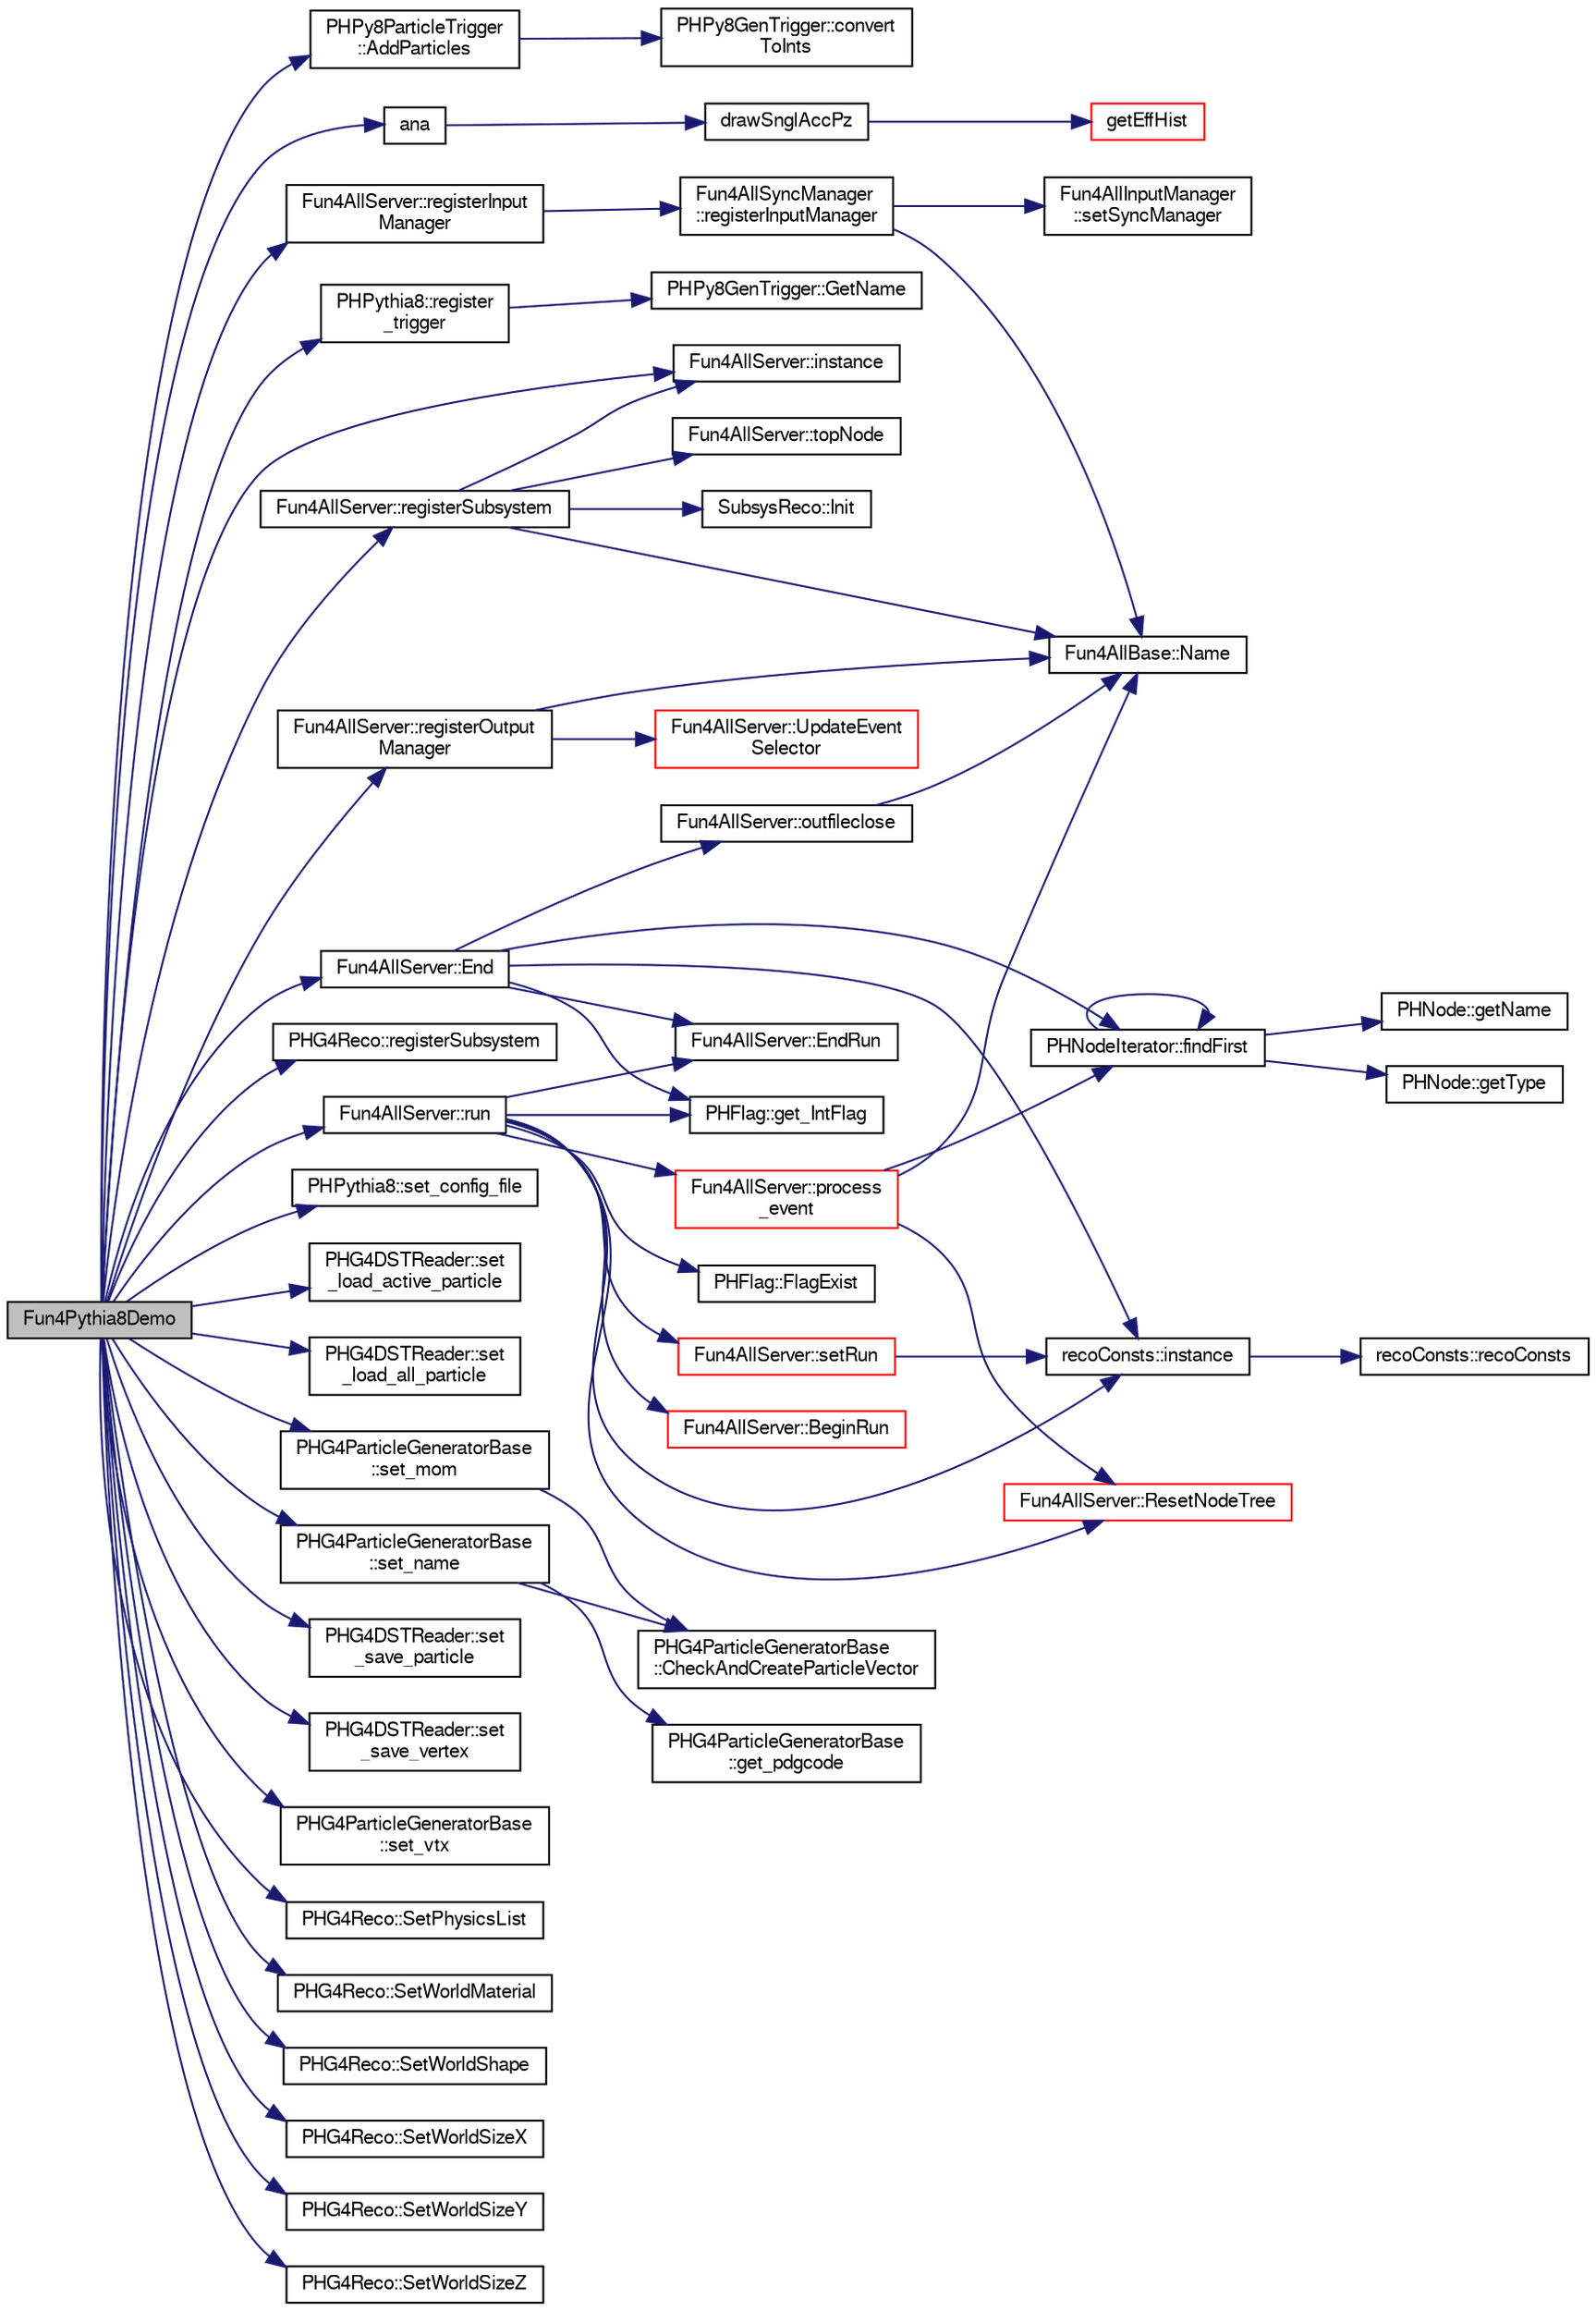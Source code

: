 digraph "Fun4Pythia8Demo"
{
  bgcolor="transparent";
  edge [fontname="FreeSans",fontsize="10",labelfontname="FreeSans",labelfontsize="10"];
  node [fontname="FreeSans",fontsize="10",shape=record];
  rankdir="LR";
  Node1 [label="Fun4Pythia8Demo",height=0.2,width=0.4,color="black", fillcolor="grey75", style="filled" fontcolor="black"];
  Node1 -> Node2 [color="midnightblue",fontsize="10",style="solid",fontname="FreeSans"];
  Node2 [label="PHPy8ParticleTrigger\l::AddParticles",height=0.2,width=0.4,color="black",URL="$d9/d8b/classPHPy8ParticleTrigger.html#a93f262d68f8d06ba477f362ba5c9ba66"];
  Node2 -> Node3 [color="midnightblue",fontsize="10",style="solid",fontname="FreeSans"];
  Node3 [label="PHPy8GenTrigger::convert\lToInts",height=0.2,width=0.4,color="black",URL="$db/df0/classPHPy8GenTrigger.html#a32596d7fc7198f1eff96d1683ba8ab99"];
  Node1 -> Node4 [color="midnightblue",fontsize="10",style="solid",fontname="FreeSans"];
  Node4 [label="ana",height=0.2,width=0.4,color="black",URL="$d5/de9/E1039Shielding_2ana_8C.html#a24b637aefa84c667b63905e9be5a8f69"];
  Node4 -> Node5 [color="midnightblue",fontsize="10",style="solid",fontname="FreeSans"];
  Node5 [label="drawSnglAccPz",height=0.2,width=0.4,color="black",URL="$d5/de9/E1039Shielding_2ana_8C.html#a4770f9752bd2f6c264c3a5f0e5f07bf3"];
  Node5 -> Node6 [color="midnightblue",fontsize="10",style="solid",fontname="FreeSans"];
  Node6 [label="getEffHist",height=0.2,width=0.4,color="red",URL="$d5/de9/E1039Shielding_2ana_8C.html#a68f99920be96fd675894490fd64e9a37"];
  Node1 -> Node7 [color="midnightblue",fontsize="10",style="solid",fontname="FreeSans"];
  Node7 [label="Fun4AllServer::End",height=0.2,width=0.4,color="black",URL="$da/d29/classFun4AllServer.html#ab7263450319ca1d5029209fde26a7af8"];
  Node7 -> Node8 [color="midnightblue",fontsize="10",style="solid",fontname="FreeSans"];
  Node8 [label="recoConsts::instance",height=0.2,width=0.4,color="black",URL="$d8/d14/classrecoConsts.html#ae69a5c29a7199ba16d0e537158618802"];
  Node8 -> Node9 [color="midnightblue",fontsize="10",style="solid",fontname="FreeSans"];
  Node9 [label="recoConsts::recoConsts",height=0.2,width=0.4,color="black",URL="$d8/d14/classrecoConsts.html#ae882d6adc62f783ec78114fe3dee3c24"];
  Node7 -> Node10 [color="midnightblue",fontsize="10",style="solid",fontname="FreeSans"];
  Node10 [label="Fun4AllServer::EndRun",height=0.2,width=0.4,color="black",URL="$da/d29/classFun4AllServer.html#a53b1b6b338aa36891f2690a188920980"];
  Node7 -> Node11 [color="midnightblue",fontsize="10",style="solid",fontname="FreeSans"];
  Node11 [label="PHFlag::get_IntFlag",height=0.2,width=0.4,color="black",URL="$d1/da8/classPHFlag.html#a07899067141a5f12333cc37183caddc8"];
  Node7 -> Node12 [color="midnightblue",fontsize="10",style="solid",fontname="FreeSans"];
  Node12 [label="PHNodeIterator::findFirst",height=0.2,width=0.4,color="black",URL="$d5/d07/classPHNodeIterator.html#aea98bf8619af59b1212a94fb32106baa"];
  Node12 -> Node13 [color="midnightblue",fontsize="10",style="solid",fontname="FreeSans"];
  Node13 [label="PHNode::getType",height=0.2,width=0.4,color="black",URL="$dc/d82/classPHNode.html#a4ab1f90aed955a652813bfe377087bda"];
  Node12 -> Node14 [color="midnightblue",fontsize="10",style="solid",fontname="FreeSans"];
  Node14 [label="PHNode::getName",height=0.2,width=0.4,color="black",URL="$dc/d82/classPHNode.html#aca3576f926a4401eddc3d88bf0ce0de3"];
  Node12 -> Node12 [color="midnightblue",fontsize="10",style="solid",fontname="FreeSans"];
  Node7 -> Node15 [color="midnightblue",fontsize="10",style="solid",fontname="FreeSans"];
  Node15 [label="Fun4AllServer::outfileclose",height=0.2,width=0.4,color="black",URL="$da/d29/classFun4AllServer.html#a6f2074f451d0c0c1b4a802edde5ffb94"];
  Node15 -> Node16 [color="midnightblue",fontsize="10",style="solid",fontname="FreeSans"];
  Node16 [label="Fun4AllBase::Name",height=0.2,width=0.4,color="black",URL="$d5/dec/classFun4AllBase.html#a41f9ac377743d046f590617fd6f4f0ed",tooltip="Returns the name of this module. "];
  Node1 -> Node17 [color="midnightblue",fontsize="10",style="solid",fontname="FreeSans"];
  Node17 [label="Fun4AllServer::instance",height=0.2,width=0.4,color="black",URL="$da/d29/classFun4AllServer.html#a3e55156f91b2c94bb6c4ef33ffce587a"];
  Node1 -> Node18 [color="midnightblue",fontsize="10",style="solid",fontname="FreeSans"];
  Node18 [label="PHPythia8::register\l_trigger",height=0.2,width=0.4,color="black",URL="$d9/d3a/classPHPythia8.html#af2c12c56383374d15eb4a539d7b8ca5d",tooltip="set event selection criteria "];
  Node18 -> Node19 [color="midnightblue",fontsize="10",style="solid",fontname="FreeSans"];
  Node19 [label="PHPy8GenTrigger::GetName",height=0.2,width=0.4,color="black",URL="$db/df0/classPHPy8GenTrigger.html#a42497011fcc10d753b89c6688543fbb7"];
  Node1 -> Node20 [color="midnightblue",fontsize="10",style="solid",fontname="FreeSans"];
  Node20 [label="Fun4AllServer::registerInput\lManager",height=0.2,width=0.4,color="black",URL="$da/d29/classFun4AllServer.html#ab2cb490790d15b865ae79eb3094caabe"];
  Node20 -> Node21 [color="midnightblue",fontsize="10",style="solid",fontname="FreeSans"];
  Node21 [label="Fun4AllSyncManager\l::registerInputManager",height=0.2,width=0.4,color="black",URL="$dd/ded/classFun4AllSyncManager.html#a2a284bc4ed777ec7f39d6e5c7090067c"];
  Node21 -> Node16 [color="midnightblue",fontsize="10",style="solid",fontname="FreeSans"];
  Node21 -> Node22 [color="midnightblue",fontsize="10",style="solid",fontname="FreeSans"];
  Node22 [label="Fun4AllInputManager\l::setSyncManager",height=0.2,width=0.4,color="black",URL="$d4/da9/classFun4AllInputManager.html#a5b0cdb689482c4143b7b22ca8a780c51"];
  Node1 -> Node23 [color="midnightblue",fontsize="10",style="solid",fontname="FreeSans"];
  Node23 [label="Fun4AllServer::registerOutput\lManager",height=0.2,width=0.4,color="black",URL="$da/d29/classFun4AllServer.html#a9e7cd54536d1edb6e5c5cc153c0a036a"];
  Node23 -> Node16 [color="midnightblue",fontsize="10",style="solid",fontname="FreeSans"];
  Node23 -> Node24 [color="midnightblue",fontsize="10",style="solid",fontname="FreeSans"];
  Node24 [label="Fun4AllServer::UpdateEvent\lSelector",height=0.2,width=0.4,color="red",URL="$da/d29/classFun4AllServer.html#a596005b9bc46ff6f5167378423248271"];
  Node1 -> Node25 [color="midnightblue",fontsize="10",style="solid",fontname="FreeSans"];
  Node25 [label="Fun4AllServer::registerSubsystem",height=0.2,width=0.4,color="black",URL="$da/d29/classFun4AllServer.html#a0a9947db0ede1e55622001eb7515f8c0"];
  Node25 -> Node17 [color="midnightblue",fontsize="10",style="solid",fontname="FreeSans"];
  Node25 -> Node16 [color="midnightblue",fontsize="10",style="solid",fontname="FreeSans"];
  Node25 -> Node26 [color="midnightblue",fontsize="10",style="solid",fontname="FreeSans"];
  Node26 [label="Fun4AllServer::topNode",height=0.2,width=0.4,color="black",URL="$da/d29/classFun4AllServer.html#abcaf6825367e5db292ff795237bdcf62"];
  Node25 -> Node27 [color="midnightblue",fontsize="10",style="solid",fontname="FreeSans"];
  Node27 [label="SubsysReco::Init",height=0.2,width=0.4,color="black",URL="$d0/d32/classSubsysReco.html#a6670c0a093dd2c2bdd44f8fc6f9ba8e8"];
  Node1 -> Node28 [color="midnightblue",fontsize="10",style="solid",fontname="FreeSans"];
  Node28 [label="PHG4Reco::registerSubsystem",height=0.2,width=0.4,color="black",URL="$d0/d78/classPHG4Reco.html#abc0956c0994a72d5a817b69511e1456b",tooltip="register subsystem "];
  Node1 -> Node29 [color="midnightblue",fontsize="10",style="solid",fontname="FreeSans"];
  Node29 [label="Fun4AllServer::run",height=0.2,width=0.4,color="black",URL="$da/d29/classFun4AllServer.html#a11bbc8b2f53bc06e0b05ee202dd6372a",tooltip="run n events (0 means up to end of file) "];
  Node29 -> Node8 [color="midnightblue",fontsize="10",style="solid",fontname="FreeSans"];
  Node29 -> Node30 [color="midnightblue",fontsize="10",style="solid",fontname="FreeSans"];
  Node30 [label="PHFlag::FlagExist",height=0.2,width=0.4,color="black",URL="$d1/da8/classPHFlag.html#a4b73a422f0076568904d71f40e849da5"];
  Node29 -> Node11 [color="midnightblue",fontsize="10",style="solid",fontname="FreeSans"];
  Node29 -> Node31 [color="midnightblue",fontsize="10",style="solid",fontname="FreeSans"];
  Node31 [label="Fun4AllServer::ResetNodeTree",height=0.2,width=0.4,color="red",URL="$da/d29/classFun4AllServer.html#ab2479a9a3e45d51118e308597acd5228"];
  Node29 -> Node32 [color="midnightblue",fontsize="10",style="solid",fontname="FreeSans"];
  Node32 [label="Fun4AllServer::setRun",height=0.2,width=0.4,color="red",URL="$da/d29/classFun4AllServer.html#af1002b9170308da078c0e14a5ac4b514"];
  Node32 -> Node8 [color="midnightblue",fontsize="10",style="solid",fontname="FreeSans"];
  Node29 -> Node33 [color="midnightblue",fontsize="10",style="solid",fontname="FreeSans"];
  Node33 [label="Fun4AllServer::BeginRun",height=0.2,width=0.4,color="red",URL="$da/d29/classFun4AllServer.html#afcfc5583204cac58b4e66a2406187a18"];
  Node29 -> Node10 [color="midnightblue",fontsize="10",style="solid",fontname="FreeSans"];
  Node29 -> Node34 [color="midnightblue",fontsize="10",style="solid",fontname="FreeSans"];
  Node34 [label="Fun4AllServer::process\l_event",height=0.2,width=0.4,color="red",URL="$da/d29/classFun4AllServer.html#a6a65a944dfb40966ace97d35ab1f7942"];
  Node34 -> Node12 [color="midnightblue",fontsize="10",style="solid",fontname="FreeSans"];
  Node34 -> Node16 [color="midnightblue",fontsize="10",style="solid",fontname="FreeSans"];
  Node34 -> Node31 [color="midnightblue",fontsize="10",style="solid",fontname="FreeSans"];
  Node1 -> Node35 [color="midnightblue",fontsize="10",style="solid",fontname="FreeSans"];
  Node35 [label="PHPythia8::set_config_file",height=0.2,width=0.4,color="black",URL="$d9/d3a/classPHPythia8.html#aa10f3cd989b78519ac61785cba92949a"];
  Node1 -> Node36 [color="midnightblue",fontsize="10",style="solid",fontname="FreeSans"];
  Node36 [label="PHG4DSTReader::set\l_load_active_particle",height=0.2,width=0.4,color="black",URL="$d4/dc9/classPHG4DSTReader.html#af40c7548b7a92d5da87e8551b72b3de8",tooltip="load all particle that produced a saved hit "];
  Node1 -> Node37 [color="midnightblue",fontsize="10",style="solid",fontname="FreeSans"];
  Node37 [label="PHG4DSTReader::set\l_load_all_particle",height=0.2,width=0.4,color="black",URL="$d4/dc9/classPHG4DSTReader.html#a8f8aaa1d925f60f427b1800a17921cb8"];
  Node1 -> Node38 [color="midnightblue",fontsize="10",style="solid",fontname="FreeSans"];
  Node38 [label="PHG4ParticleGeneratorBase\l::set_mom",height=0.2,width=0.4,color="black",URL="$d8/d78/classPHG4ParticleGeneratorBase.html#a312dbba9bbdc9e2db66f0c11295d6e04"];
  Node38 -> Node39 [color="midnightblue",fontsize="10",style="solid",fontname="FreeSans"];
  Node39 [label="PHG4ParticleGeneratorBase\l::CheckAndCreateParticleVector",height=0.2,width=0.4,color="black",URL="$d8/d78/classPHG4ParticleGeneratorBase.html#a700e600d844bad2352786a0f1506a2dd"];
  Node1 -> Node40 [color="midnightblue",fontsize="10",style="solid",fontname="FreeSans"];
  Node40 [label="PHG4ParticleGeneratorBase\l::set_name",height=0.2,width=0.4,color="black",URL="$d8/d78/classPHG4ParticleGeneratorBase.html#ad3bece97c2350072c683575ab5bdb53c"];
  Node40 -> Node39 [color="midnightblue",fontsize="10",style="solid",fontname="FreeSans"];
  Node40 -> Node41 [color="midnightblue",fontsize="10",style="solid",fontname="FreeSans"];
  Node41 [label="PHG4ParticleGeneratorBase\l::get_pdgcode",height=0.2,width=0.4,color="black",URL="$d8/d78/classPHG4ParticleGeneratorBase.html#a2b222deb69d82462362adb14bf3222e9"];
  Node1 -> Node42 [color="midnightblue",fontsize="10",style="solid",fontname="FreeSans"];
  Node42 [label="PHG4DSTReader::set\l_save_particle",height=0.2,width=0.4,color="black",URL="$d4/dc9/classPHG4DSTReader.html#aee061057ff4d7f958568beb6c00a36dc",tooltip="Switch for saving any particles at all. "];
  Node1 -> Node43 [color="midnightblue",fontsize="10",style="solid",fontname="FreeSans"];
  Node43 [label="PHG4DSTReader::set\l_save_vertex",height=0.2,width=0.4,color="black",URL="$d4/dc9/classPHG4DSTReader.html#aaf89f8479386ec9e8223e98d532798ae",tooltip="Switch for vertex. "];
  Node1 -> Node44 [color="midnightblue",fontsize="10",style="solid",fontname="FreeSans"];
  Node44 [label="PHG4ParticleGeneratorBase\l::set_vtx",height=0.2,width=0.4,color="black",URL="$d8/d78/classPHG4ParticleGeneratorBase.html#a45b6073aec5d527acfbb8ecc7db95033"];
  Node1 -> Node45 [color="midnightblue",fontsize="10",style="solid",fontname="FreeSans"];
  Node45 [label="PHG4Reco::SetPhysicsList",height=0.2,width=0.4,color="black",URL="$d0/d78/classPHG4Reco.html#ae3a89b790e2508e68657bd0059675ef5"];
  Node1 -> Node46 [color="midnightblue",fontsize="10",style="solid",fontname="FreeSans"];
  Node46 [label="PHG4Reco::SetWorldMaterial",height=0.2,width=0.4,color="black",URL="$d0/d78/classPHG4Reco.html#a898e7e2c3a79651a474ae9a01fa7f6ea"];
  Node1 -> Node47 [color="midnightblue",fontsize="10",style="solid",fontname="FreeSans"];
  Node47 [label="PHG4Reco::SetWorldShape",height=0.2,width=0.4,color="black",URL="$d0/d78/classPHG4Reco.html#ad2d08ddcb55a811e64f1ecf1763849dc"];
  Node1 -> Node48 [color="midnightblue",fontsize="10",style="solid",fontname="FreeSans"];
  Node48 [label="PHG4Reco::SetWorldSizeX",height=0.2,width=0.4,color="black",URL="$d0/d78/classPHG4Reco.html#a4b72190c41f51067bce7433768d5eb57"];
  Node1 -> Node49 [color="midnightblue",fontsize="10",style="solid",fontname="FreeSans"];
  Node49 [label="PHG4Reco::SetWorldSizeY",height=0.2,width=0.4,color="black",URL="$d0/d78/classPHG4Reco.html#a5435e55d77e217cbaf9dcf81b85eb0c9"];
  Node1 -> Node50 [color="midnightblue",fontsize="10",style="solid",fontname="FreeSans"];
  Node50 [label="PHG4Reco::SetWorldSizeZ",height=0.2,width=0.4,color="black",URL="$d0/d78/classPHG4Reco.html#aba08aa99a753272d63a4728c24b2e1c3"];
}
